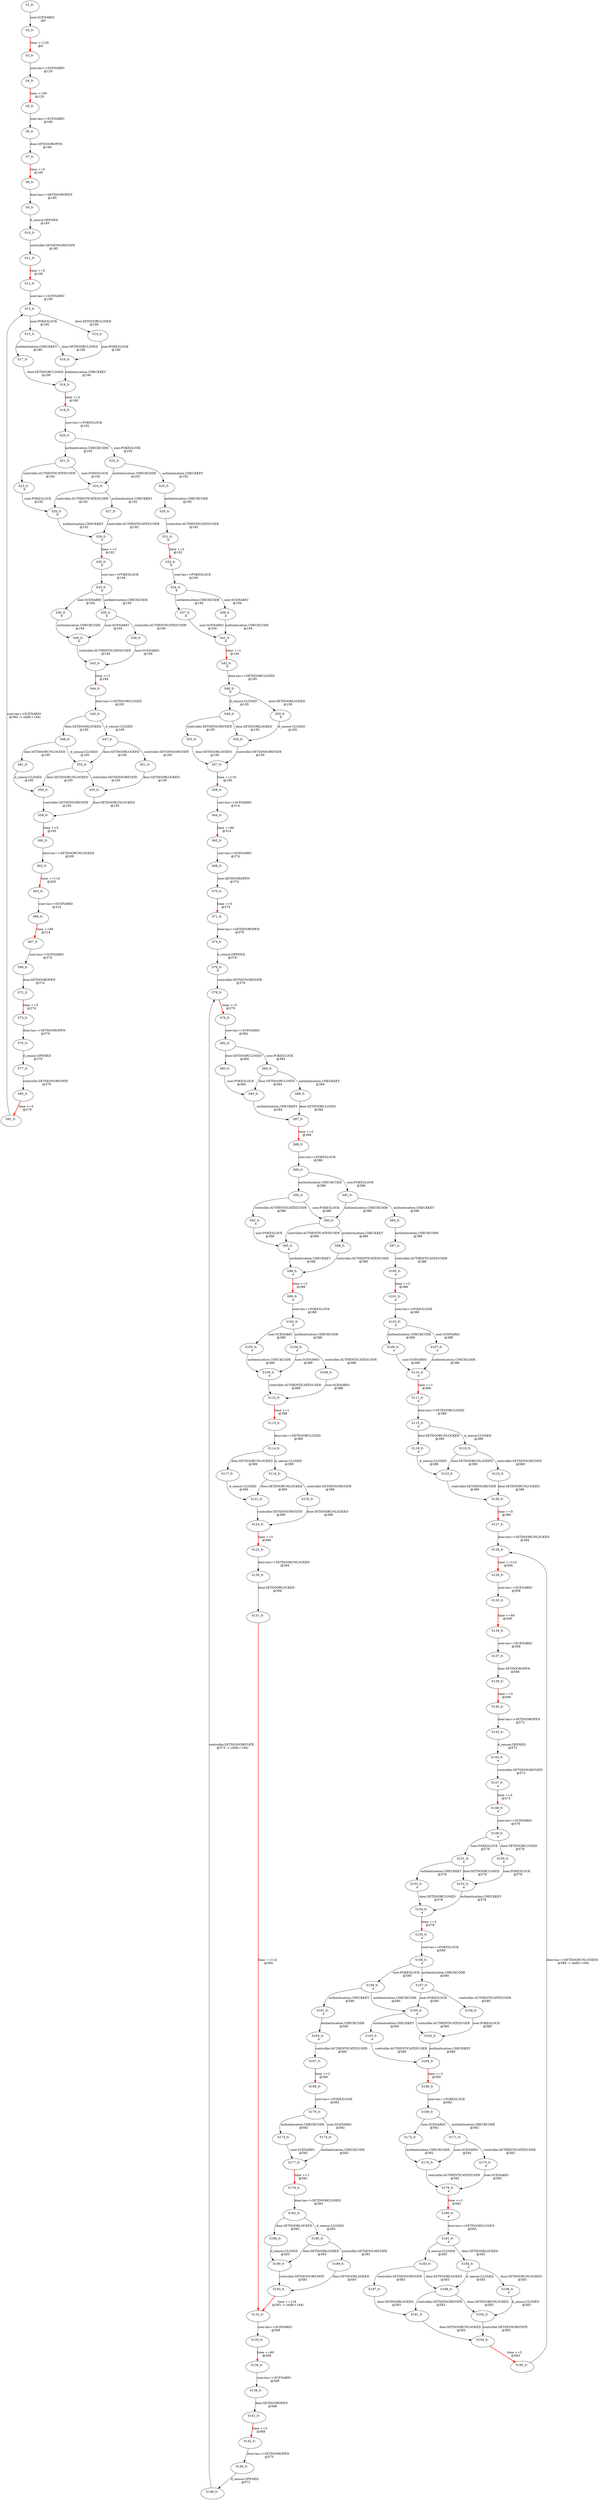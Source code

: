 digraph html {
S1_0[label="S1_0: \n "];
S2_0[label="S2_0: \n "];
S3_0[label="S3_0: \n "];
S2_0 -> S3_0[label="time +=120 \n @0", style="bold", color="red"];
S1_0 -> S2_0[label="user.SCENARIO \n @0"];
S4_0[label="S4_0: \n "];
S5_0[label="S5_0: \n "];
S4_0 -> S5_0[label="time +=60 \n @120", style="bold", color="red"];
S3_0 -> S4_0[label="user.tau=>SCENARIO \n @120"];
S6_0[label="S6_0: \n "];
S5_0 -> S6_0[label="user.tau=>SCENARIO \n @180"];
S7_0[label="S7_0: \n "];
S8_0[label="S8_0: \n "];
S7_0 -> S8_0[label="time +=5 \n @180", style="bold", color="red"];
S6_0 -> S7_0[label="door.SETDOOROPEN \n @180"];
S9_0[label="S9_0: \n "];
S8_0 -> S9_0[label="door.tau=>SETDOOROPEN \n @185"];
S10_0[label="S10_0: \n "];
S9_0 -> S10_0[label="d_sensor.OPENED \n @185"];
S11_0[label="S11_0: \n "];
S12_0[label="S12_0: \n "];
S11_0 -> S12_0[label="time +=5 \n @185", style="bold", color="red"];
S10_0 -> S11_0[label="controller.SETSENSORSTATE \n @185"];
S13_0[label="S13_0: \n "];
S12_0 -> S13_0[label="user.tau=>SCENARIO \n @190"];
S14_0[label="S14_0: \n "];
S13_0 -> S14_0[label="door.SETDOORCLOSED \n @190"];
S15_0[label="S15_0: \n "];
S13_0 -> S15_0[label="user.POKESLOCK \n @190"];
S16_0[label="S16_0: \n "];
S14_0 -> S16_0[label="user.POKESLOCK \n @190"];
S17_0[label="S17_0: \n "];
S15_0 -> S17_0[label="authentication.CHECKKEY \n @190"];
S15_0 -> S16_0[label="door.SETDOORCLOSED \n @190"];
S18_0[label="S18_0: \n "];
S19_0[label="S19_0: \n "];
S18_0 -> S19_0[label="time +=2 \n @190", style="bold", color="red"];
S16_0 -> S18_0[label="authentication.CHECKKEY \n @190"];
S17_0 -> S18_0[label="door.SETDOORCLOSED \n @190"];
S20_0[label="S20_0: \n "];
S19_0 -> S20_0[label="user.tau=>POKESLOCK \n @192"];
S21_0[label="S21_0: \n "];
S20_0 -> S21_0[label="authentication.CHECKCODE \n @192"];
S22_0[label="S22_0: \n "];
S20_0 -> S22_0[label="user.POKESLOCK \n @192"];
S23_0[label="S23_0: \n b"];
S21_0 -> S23_0[label="controller.AUTHENTICATEDUSER \n @192"];
S24_0[label="S24_0: \n "];
S21_0 -> S24_0[label="user.POKESLOCK \n @192"];
S25_0[label="S25_0: \n "];
S22_0 -> S25_0[label="authentication.CHECKKEY \n @192"];
S22_0 -> S24_0[label="authentication.CHECKCODE \n @192"];
S26_0[label="S26_0: \n b"];
S23_0 -> S26_0[label="user.POKESLOCK \n @192"];
S24_0 -> S26_0[label="controller.AUTHENTICATEDUSER \n @192"];
S27_0[label="S27_0: \n "];
S24_0 -> S27_0[label="authentication.CHECKKEY \n @192"];
S28_0[label="S28_0: \n "];
S25_0 -> S28_0[label="authentication.CHECKCODE \n @192"];
S29_0[label="S29_0: \n b"];
S30_0[label="S30_0: \n b"];
S29_0 -> S30_0[label="time +=2 \n @192", style="bold", color="red"];
S26_0 -> S29_0[label="authentication.CHECKKEY \n @192"];
S27_0 -> S29_0[label="controller.AUTHENTICATEDUSER \n @192"];
S31_0[label="S31_0: \n b"];
S32_0[label="S32_0: \n b"];
S31_0 -> S32_0[label="time +=2 \n @192", style="bold", color="red"];
S28_0 -> S31_0[label="controller.AUTHENTICATEDUSER \n @192"];
S33_0[label="S33_0: \n b"];
S30_0 -> S33_0[label="user.tau=>POKESLOCK \n @194"];
S34_0[label="S34_0: \n b"];
S32_0 -> S34_0[label="user.tau=>POKESLOCK \n @194"];
S35_0[label="S35_0: \n b"];
S33_0 -> S35_0[label="authentication.CHECKCODE \n @194"];
S36_0[label="S36_0: \n b"];
S33_0 -> S36_0[label="user.SCENARIO \n @194"];
S37_0[label="S37_0: \n b"];
S34_0 -> S37_0[label="authentication.CHECKCODE \n @194"];
S38_0[label="S38_0: \n b"];
S34_0 -> S38_0[label="user.SCENARIO \n @194"];
S39_0[label="S39_0: \n "];
S35_0 -> S39_0[label="controller.AUTHENTICATEDUSER \n @194"];
S40_0[label="S40_0: \n b"];
S35_0 -> S40_0[label="user.SCENARIO \n @194"];
S41_0[label="S41_0: \n b"];
S42_0[label="S42_0: \n b"];
S41_0 -> S42_0[label="time +=1 \n @194", style="bold", color="red"];
S37_0 -> S41_0[label="user.SCENARIO \n @194"];
S38_0 -> S41_0[label="authentication.CHECKCODE \n @194"];
S43_0[label="S43_0: \n "];
S44_0[label="S44_0: \n "];
S43_0 -> S44_0[label="time +=1 \n @194", style="bold", color="red"];
S40_0 -> S43_0[label="controller.AUTHENTICATEDUSER \n @194"];
S36_0 -> S40_0[label="authentication.CHECKCODE \n @194"];
S39_0 -> S43_0[label="user.SCENARIO \n @194"];
S45_0[label="S45_0: \n "];
S44_0 -> S45_0[label="door.tau=>SETDOORCLOSED \n @195"];
S46_0[label="S46_0: \n b"];
S42_0 -> S46_0[label="door.tau=>SETDOORCLOSED \n @195"];
S47_0[label="S47_0: \n "];
S45_0 -> S47_0[label="d_sensor.CLOSED \n @195"];
S48_0[label="S48_0: \n "];
S45_0 -> S48_0[label="door.SETDOORLOCKED \n @195"];
S49_0[label="S49_0: \n "];
S46_0 -> S49_0[label="d_sensor.CLOSED \n @195"];
S50_0[label="S50_0: \n b"];
S46_0 -> S50_0[label="door.SETDOORLOCKED \n @195"];
S51_0[label="S51_0: \n "];
S47_0 -> S51_0[label="controller.SETSENSORSTATE \n @195"];
S52_0[label="S52_0: \n "];
S47_0 -> S52_0[label="door.SETDOORLOCKED \n @195"];
S53_0[label="S53_0: \n "];
S49_0 -> S53_0[label="controller.SETSENSORSTATE \n @195"];
S54_0[label="S54_0: \n "];
S49_0 -> S54_0[label="door.SETDOORLOCKED \n @195"];
S50_0 -> S54_0[label="d_sensor.CLOSED \n @195"];
S55_0[label="S55_0: \n "];
S52_0 -> S55_0[label="controller.SETSENSORSTATE \n @195"];
S56_0[label="S56_0: \n "];
S52_0 -> S56_0[label="door.SETDOORUNLOCKED \n @195"];
S57_0[label="S57_0: \n "];
S58_0[label="S58_0: \n "];
S57_0 -> S58_0[label="time +=119 \n @195", style="bold", color="red"];
S54_0 -> S57_0[label="controller.SETSENSORSTATE \n @195"];
S53_0 -> S57_0[label="door.SETDOORLOCKED \n @195"];
S59_0[label="S59_0: \n "];
S60_0[label="S60_0: \n "];
S59_0 -> S60_0[label="time +=5 \n @195", style="bold", color="red"];
S56_0 -> S59_0[label="controller.SETSENSORSTATE \n @195"];
S48_0 -> S52_0[label="d_sensor.CLOSED \n @195"];
S61_0[label="S61_0: \n "];
S48_0 -> S61_0[label="door.SETDOORUNLOCKED \n @195"];
S51_0 -> S55_0[label="door.SETDOORLOCKED \n @195"];
S55_0 -> S59_0[label="door.SETDOORUNLOCKED \n @195"];
S61_0 -> S56_0[label="d_sensor.CLOSED \n @195"];
S62_0[label="S62_0: \n "];
S63_0[label="S63_0: \n "];
S62_0 -> S63_0[label="time +=114 \n @200", style="bold", color="red"];
S60_0 -> S62_0[label="door.tau=>SETDOORUNLOCKED \n @200"];
S64_0[label="S64_0: \n "];
S65_0[label="S65_0: \n "];
S64_0 -> S65_0[label="time +=60 \n @314", style="bold", color="red"];
S58_0 -> S64_0[label="user.tau=>SCENARIO \n @314"];
S66_0[label="S66_0: \n "];
S67_0[label="S67_0: \n "];
S66_0 -> S67_0[label="time +=60 \n @314", style="bold", color="red"];
S63_0 -> S66_0[label="user.tau=>SCENARIO \n @314"];
S68_0[label="S68_0: \n "];
S65_0 -> S68_0[label="user.tau=>SCENARIO \n @374"];
S69_0[label="S69_0: \n "];
S67_0 -> S69_0[label="user.tau=>SCENARIO \n @374"];
S70_0[label="S70_0: \n "];
S71_0[label="S71_0: \n "];
S70_0 -> S71_0[label="time +=5 \n @374", style="bold", color="red"];
S68_0 -> S70_0[label="door.SETDOOROPEN \n @374"];
S72_0[label="S72_0: \n "];
S73_0[label="S73_0: \n "];
S72_0 -> S73_0[label="time +=5 \n @374", style="bold", color="red"];
S69_0 -> S72_0[label="door.SETDOOROPEN \n @374"];
S74_0[label="S74_0: \n "];
S71_0 -> S74_0[label="door.tau=>SETDOOROPEN \n @379"];
S75_0[label="S75_0: \n "];
S73_0 -> S75_0[label="door.tau=>SETDOOROPEN \n @379"];
S76_0[label="S76_0: \n b"];
S74_0 -> S76_0[label="d_sensor.OPENED \n @379"];
S77_0[label="S77_0: \n "];
S75_0 -> S77_0[label="d_sensor.OPENED \n @379"];
S78_0[label="S78_0: \n "];
S79_0[label="S79_0: \n "];
S78_0 -> S79_0[label="time +=5 \n @379", style="bold", color="red"];
S76_0 -> S78_0[label="controller.SETSENSORSTATE \n @379"];
S80_0[label="S80_0: \n "];
S81_0[label="S81_0: \n "];
S80_0 -> S81_0[label="time +=5 \n @379", style="bold", color="red"];
S77_0 -> S80_0[label="controller.SETSENSORSTATE \n @379"];
S82_0[label="S82_0: \n "];
S79_0 -> S82_0[label="user.tau=>SCENARIO \n @384"];
S81_0 -> S13_0[label="user.tau=>SCENARIO \n @384 -> shift(+194)"];
S83_0[label="S83_0: \n "];
S82_0 -> S83_0[label="door.SETDOORCLOSED \n @384"];
S84_0[label="S84_0: \n "];
S82_0 -> S84_0[label="user.POKESLOCK \n @384"];
S85_0[label="S85_0: \n "];
S83_0 -> S85_0[label="user.POKESLOCK \n @384"];
S86_0[label="S86_0: \n "];
S84_0 -> S86_0[label="authentication.CHECKKEY \n @384"];
S84_0 -> S85_0[label="door.SETDOORCLOSED \n @384"];
S87_0[label="S87_0: \n "];
S88_0[label="S88_0: \n "];
S87_0 -> S88_0[label="time +=2 \n @384", style="bold", color="red"];
S85_0 -> S87_0[label="authentication.CHECKKEY \n @384"];
S86_0 -> S87_0[label="door.SETDOORCLOSED \n @384"];
S89_0[label="S89_0: \n "];
S88_0 -> S89_0[label="user.tau=>POKESLOCK \n @386"];
S90_0[label="S90_0: \n "];
S89_0 -> S90_0[label="authentication.CHECKCODE \n @386"];
S91_0[label="S91_0: \n "];
S89_0 -> S91_0[label="user.POKESLOCK \n @386"];
S92_0[label="S92_0: \n a"];
S90_0 -> S92_0[label="controller.AUTHENTICATEDUSER \n @386"];
S93_0[label="S93_0: \n "];
S90_0 -> S93_0[label="user.POKESLOCK \n @386"];
S94_0[label="S94_0: \n "];
S91_0 -> S94_0[label="authentication.CHECKKEY \n @386"];
S91_0 -> S93_0[label="authentication.CHECKCODE \n @386"];
S95_0[label="S95_0: \n a"];
S92_0 -> S95_0[label="user.POKESLOCK \n @386"];
S93_0 -> S95_0[label="controller.AUTHENTICATEDUSER \n @386"];
S96_0[label="S96_0: \n "];
S93_0 -> S96_0[label="authentication.CHECKKEY \n @386"];
S97_0[label="S97_0: \n "];
S94_0 -> S97_0[label="authentication.CHECKCODE \n @386"];
S98_0[label="S98_0: \n a"];
S99_0[label="S99_0: \n a"];
S98_0 -> S99_0[label="time +=2 \n @386", style="bold", color="red"];
S95_0 -> S98_0[label="authentication.CHECKKEY \n @386"];
S96_0 -> S98_0[label="controller.AUTHENTICATEDUSER \n @386"];
S100_0[label="S100_0: \n a"];
S101_0[label="S101_0: \n a"];
S100_0 -> S101_0[label="time +=2 \n @386", style="bold", color="red"];
S97_0 -> S100_0[label="controller.AUTHENTICATEDUSER \n @386"];
S102_0[label="S102_0: \n a"];
S99_0 -> S102_0[label="user.tau=>POKESLOCK \n @388"];
S103_0[label="S103_0: \n a"];
S101_0 -> S103_0[label="user.tau=>POKESLOCK \n @388"];
S104_0[label="S104_0: \n a"];
S102_0 -> S104_0[label="authentication.CHECKCODE \n @388"];
S105_0[label="S105_0: \n a"];
S102_0 -> S105_0[label="user.SCENARIO \n @388"];
S106_0[label="S106_0: \n a"];
S103_0 -> S106_0[label="authentication.CHECKCODE \n @388"];
S107_0[label="S107_0: \n a"];
S103_0 -> S107_0[label="user.SCENARIO \n @388"];
S108_0[label="S108_0: \n "];
S104_0 -> S108_0[label="controller.AUTHENTICATEDUSER \n @388"];
S109_0[label="S109_0: \n a"];
S104_0 -> S109_0[label="user.SCENARIO \n @388"];
S110_0[label="S110_0: \n a"];
S111_0[label="S111_0: \n a"];
S110_0 -> S111_0[label="time +=1 \n @388", style="bold", color="red"];
S106_0 -> S110_0[label="user.SCENARIO \n @388"];
S107_0 -> S110_0[label="authentication.CHECKCODE \n @388"];
S112_0[label="S112_0: \n "];
S113_0[label="S113_0: \n "];
S112_0 -> S113_0[label="time +=1 \n @388", style="bold", color="red"];
S109_0 -> S112_0[label="controller.AUTHENTICATEDUSER \n @388"];
S105_0 -> S109_0[label="authentication.CHECKCODE \n @388"];
S108_0 -> S112_0[label="user.SCENARIO \n @388"];
S114_0[label="S114_0: \n "];
S113_0 -> S114_0[label="door.tau=>SETDOORCLOSED \n @389"];
S115_0[label="S115_0: \n a"];
S111_0 -> S115_0[label="door.tau=>SETDOORCLOSED \n @389"];
S116_0[label="S116_0: \n "];
S114_0 -> S116_0[label="d_sensor.CLOSED \n @389"];
S117_0[label="S117_0: \n "];
S114_0 -> S117_0[label="door.SETDOORUNLOCKED \n @389"];
S118_0[label="S118_0: \n "];
S115_0 -> S118_0[label="d_sensor.CLOSED \n @389"];
S119_0[label="S119_0: \n a"];
S115_0 -> S119_0[label="door.SETDOORUNLOCKED \n @389"];
S120_0[label="S120_0: \n "];
S116_0 -> S120_0[label="controller.SETSENSORSTATE \n @389"];
S121_0[label="S121_0: \n "];
S116_0 -> S121_0[label="door.SETDOORUNLOCKED \n @389"];
S122_0[label="S122_0: \n "];
S118_0 -> S122_0[label="controller.SETSENSORSTATE \n @389"];
S123_0[label="S123_0: \n "];
S118_0 -> S123_0[label="door.SETDOORUNLOCKED \n @389"];
S119_0 -> S123_0[label="d_sensor.CLOSED \n @389"];
S124_0[label="S124_0: \n "];
S125_0[label="S125_0: \n "];
S124_0 -> S125_0[label="time +=5 \n @389", style="bold", color="red"];
S121_0 -> S124_0[label="controller.SETSENSORSTATE \n @389"];
S126_0[label="S126_0: \n "];
S127_0[label="S127_0: \n "];
S126_0 -> S127_0[label="time +=5 \n @389", style="bold", color="red"];
S123_0 -> S126_0[label="controller.SETSENSORSTATE \n @389"];
S122_0 -> S126_0[label="door.SETDOORUNLOCKED \n @389"];
S117_0 -> S121_0[label="d_sensor.CLOSED \n @389"];
S120_0 -> S124_0[label="door.SETDOORUNLOCKED \n @389"];
S128_0[label="S128_0: \n "];
S129_0[label="S129_0: \n "];
S128_0 -> S129_0[label="time +=114 \n @394", style="bold", color="red"];
S127_0 -> S128_0[label="door.tau=>SETDOORUNLOCKED \n @394"];
S130_0[label="S130_0: \n "];
S125_0 -> S130_0[label="door.tau=>SETDOORUNLOCKED \n @394"];
S131_0[label="S131_0: \n "];
S132_0[label="S132_0: \n "];
S131_0 -> S132_0[label="time +=114 \n @394", style="bold", color="red"];
S130_0 -> S131_0[label="door.SETDOORLOCKED \n @394"];
S133_0[label="S133_0: \n "];
S134_0[label="S134_0: \n "];
S133_0 -> S134_0[label="time +=60 \n @508", style="bold", color="red"];
S129_0 -> S133_0[label="user.tau=>SCENARIO \n @508"];
S135_0[label="S135_0: \n "];
S136_0[label="S136_0: \n "];
S135_0 -> S136_0[label="time +=60 \n @508", style="bold", color="red"];
S132_0 -> S135_0[label="user.tau=>SCENARIO \n @508"];
S137_0[label="S137_0: \n "];
S134_0 -> S137_0[label="user.tau=>SCENARIO \n @568"];
S138_0[label="S138_0: \n "];
S136_0 -> S138_0[label="user.tau=>SCENARIO \n @568"];
S139_0[label="S139_0: \n "];
S140_0[label="S140_0: \n "];
S139_0 -> S140_0[label="time +=5 \n @568", style="bold", color="red"];
S137_0 -> S139_0[label="door.SETDOOROPEN \n @568"];
S141_0[label="S141_0: \n "];
S142_0[label="S142_0: \n "];
S141_0 -> S142_0[label="time +=5 \n @568", style="bold", color="red"];
S138_0 -> S141_0[label="door.SETDOOROPEN \n @568"];
S143_0[label="S143_0: \n "];
S140_0 -> S143_0[label="door.tau=>SETDOOROPEN \n @573"];
S144_0[label="S144_0: \n "];
S142_0 -> S144_0[label="door.tau=>SETDOOROPEN \n @573"];
S145_0[label="S145_0: \n a"];
S143_0 -> S145_0[label="d_sensor.OPENED \n @573"];
S146_0[label="S146_0: \n "];
S144_0 -> S146_0[label="d_sensor.OPENED \n @573"];
S147_0[label="S147_0: \n a"];
S148_0[label="S148_0: \n a"];
S147_0 -> S148_0[label="time +=5 \n @573", style="bold", color="red"];
S145_0 -> S147_0[label="controller.SETSENSORSTATE \n @573"];
S146_0 -> S78_0[label="controller.SETSENSORSTATE \n @573 -> shift(+194)"];
S149_0[label="S149_0: \n a"];
S148_0 -> S149_0[label="user.tau=>SCENARIO \n @578"];
S150_0[label="S150_0: \n a"];
S149_0 -> S150_0[label="door.SETDOORCLOSED \n @578"];
S151_0[label="S151_0: \n a"];
S149_0 -> S151_0[label="user.POKESLOCK \n @578"];
S152_0[label="S152_0: \n a"];
S150_0 -> S152_0[label="user.POKESLOCK \n @578"];
S153_0[label="S153_0: \n a"];
S151_0 -> S153_0[label="authentication.CHECKKEY \n @578"];
S151_0 -> S152_0[label="door.SETDOORCLOSED \n @578"];
S154_0[label="S154_0: \n a"];
S155_0[label="S155_0: \n a"];
S154_0 -> S155_0[label="time +=2 \n @578", style="bold", color="red"];
S152_0 -> S154_0[label="authentication.CHECKKEY \n @578"];
S153_0 -> S154_0[label="door.SETDOORCLOSED \n @578"];
S156_0[label="S156_0: \n a"];
S155_0 -> S156_0[label="user.tau=>POKESLOCK \n @580"];
S157_0[label="S157_0: \n a"];
S156_0 -> S157_0[label="authentication.CHECKCODE \n @580"];
S158_0[label="S158_0: \n a"];
S156_0 -> S158_0[label="user.POKESLOCK \n @580"];
S159_0[label="S159_0: \n "];
S157_0 -> S159_0[label="controller.AUTHENTICATEDUSER \n @580"];
S160_0[label="S160_0: \n a"];
S157_0 -> S160_0[label="user.POKESLOCK \n @580"];
S161_0[label="S161_0: \n a"];
S158_0 -> S161_0[label="authentication.CHECKKEY \n @580"];
S158_0 -> S160_0[label="authentication.CHECKCODE \n @580"];
S162_0[label="S162_0: \n "];
S159_0 -> S162_0[label="user.POKESLOCK \n @580"];
S160_0 -> S162_0[label="controller.AUTHENTICATEDUSER \n @580"];
S163_0[label="S163_0: \n a"];
S160_0 -> S163_0[label="authentication.CHECKKEY \n @580"];
S164_0[label="S164_0: \n a"];
S161_0 -> S164_0[label="authentication.CHECKCODE \n @580"];
S165_0[label="S165_0: \n "];
S166_0[label="S166_0: \n "];
S165_0 -> S166_0[label="time +=2 \n @580", style="bold", color="red"];
S162_0 -> S165_0[label="authentication.CHECKKEY \n @580"];
S163_0 -> S165_0[label="controller.AUTHENTICATEDUSER \n @580"];
S167_0[label="S167_0: \n "];
S168_0[label="S168_0: \n "];
S167_0 -> S168_0[label="time +=2 \n @580", style="bold", color="red"];
S164_0 -> S167_0[label="controller.AUTHENTICATEDUSER \n @580"];
S169_0[label="S169_0: \n "];
S166_0 -> S169_0[label="user.tau=>POKESLOCK \n @582"];
S170_0[label="S170_0: \n "];
S168_0 -> S170_0[label="user.tau=>POKESLOCK \n @582"];
S171_0[label="S171_0: \n "];
S169_0 -> S171_0[label="authentication.CHECKCODE \n @582"];
S172_0[label="S172_0: \n "];
S169_0 -> S172_0[label="user.SCENARIO \n @582"];
S173_0[label="S173_0: \n "];
S170_0 -> S173_0[label="authentication.CHECKCODE \n @582"];
S174_0[label="S174_0: \n "];
S170_0 -> S174_0[label="user.SCENARIO \n @582"];
S175_0[label="S175_0: \n a"];
S171_0 -> S175_0[label="controller.AUTHENTICATEDUSER \n @582"];
S176_0[label="S176_0: \n "];
S171_0 -> S176_0[label="user.SCENARIO \n @582"];
S177_0[label="S177_0: \n "];
S178_0[label="S178_0: \n "];
S177_0 -> S178_0[label="time +=1 \n @582", style="bold", color="red"];
S173_0 -> S177_0[label="user.SCENARIO \n @582"];
S174_0 -> S177_0[label="authentication.CHECKCODE \n @582"];
S179_0[label="S179_0: \n a"];
S180_0[label="S180_0: \n a"];
S179_0 -> S180_0[label="time +=1 \n @582", style="bold", color="red"];
S176_0 -> S179_0[label="controller.AUTHENTICATEDUSER \n @582"];
S172_0 -> S176_0[label="authentication.CHECKCODE \n @582"];
S175_0 -> S179_0[label="user.SCENARIO \n @582"];
S181_0[label="S181_0: \n a"];
S180_0 -> S181_0[label="door.tau=>SETDOORCLOSED \n @583"];
S182_0[label="S182_0: \n "];
S178_0 -> S182_0[label="door.tau=>SETDOORCLOSED \n @583"];
S183_0[label="S183_0: \n "];
S181_0 -> S183_0[label="d_sensor.CLOSED \n @583"];
S184_0[label="S184_0: \n a"];
S181_0 -> S184_0[label="door.SETDOORLOCKED \n @583"];
S185_0[label="S185_0: \n "];
S182_0 -> S185_0[label="d_sensor.CLOSED \n @583"];
S186_0[label="S186_0: \n "];
S182_0 -> S186_0[label="door.SETDOORLOCKED \n @583"];
S187_0[label="S187_0: \n "];
S183_0 -> S187_0[label="controller.SETSENSORSTATE \n @583"];
S188_0[label="S188_0: \n "];
S183_0 -> S188_0[label="door.SETDOORLOCKED \n @583"];
S189_0[label="S189_0: \n "];
S185_0 -> S189_0[label="controller.SETSENSORSTATE \n @583"];
S190_0[label="S190_0: \n "];
S185_0 -> S190_0[label="door.SETDOORLOCKED \n @583"];
S186_0 -> S190_0[label="d_sensor.CLOSED \n @583"];
S191_0[label="S191_0: \n "];
S188_0 -> S191_0[label="controller.SETSENSORSTATE \n @583"];
S192_0[label="S192_0: \n "];
S188_0 -> S192_0[label="door.SETDOORUNLOCKED \n @583"];
S193_0[label="S193_0: \n "];
S193_0 -> S132_0[label="time +=119 \n @583 -> shift(+194)", style="bold", color="red"];
S190_0 -> S193_0[label="controller.SETSENSORSTATE \n @583"];
S189_0 -> S193_0[label="door.SETDOORLOCKED \n @583"];
S194_0[label="S194_0: \n "];
S195_0[label="S195_0: \n "];
S194_0 -> S195_0[label="time +=5 \n @583", style="bold", color="red"];
S192_0 -> S194_0[label="controller.SETSENSORSTATE \n @583"];
S191_0 -> S194_0[label="door.SETDOORUNLOCKED \n @583"];
S187_0 -> S191_0[label="door.SETDOORLOCKED \n @583"];
S184_0 -> S188_0[label="d_sensor.CLOSED \n @583"];
S196_0[label="S196_0: \n a"];
S184_0 -> S196_0[label="door.SETDOORUNLOCKED \n @583"];
S196_0 -> S192_0[label="d_sensor.CLOSED \n @583"];
S195_0 -> S128_0[label="door.tau=>SETDOORUNLOCKED \n @588 -> shift(+194)"];
}